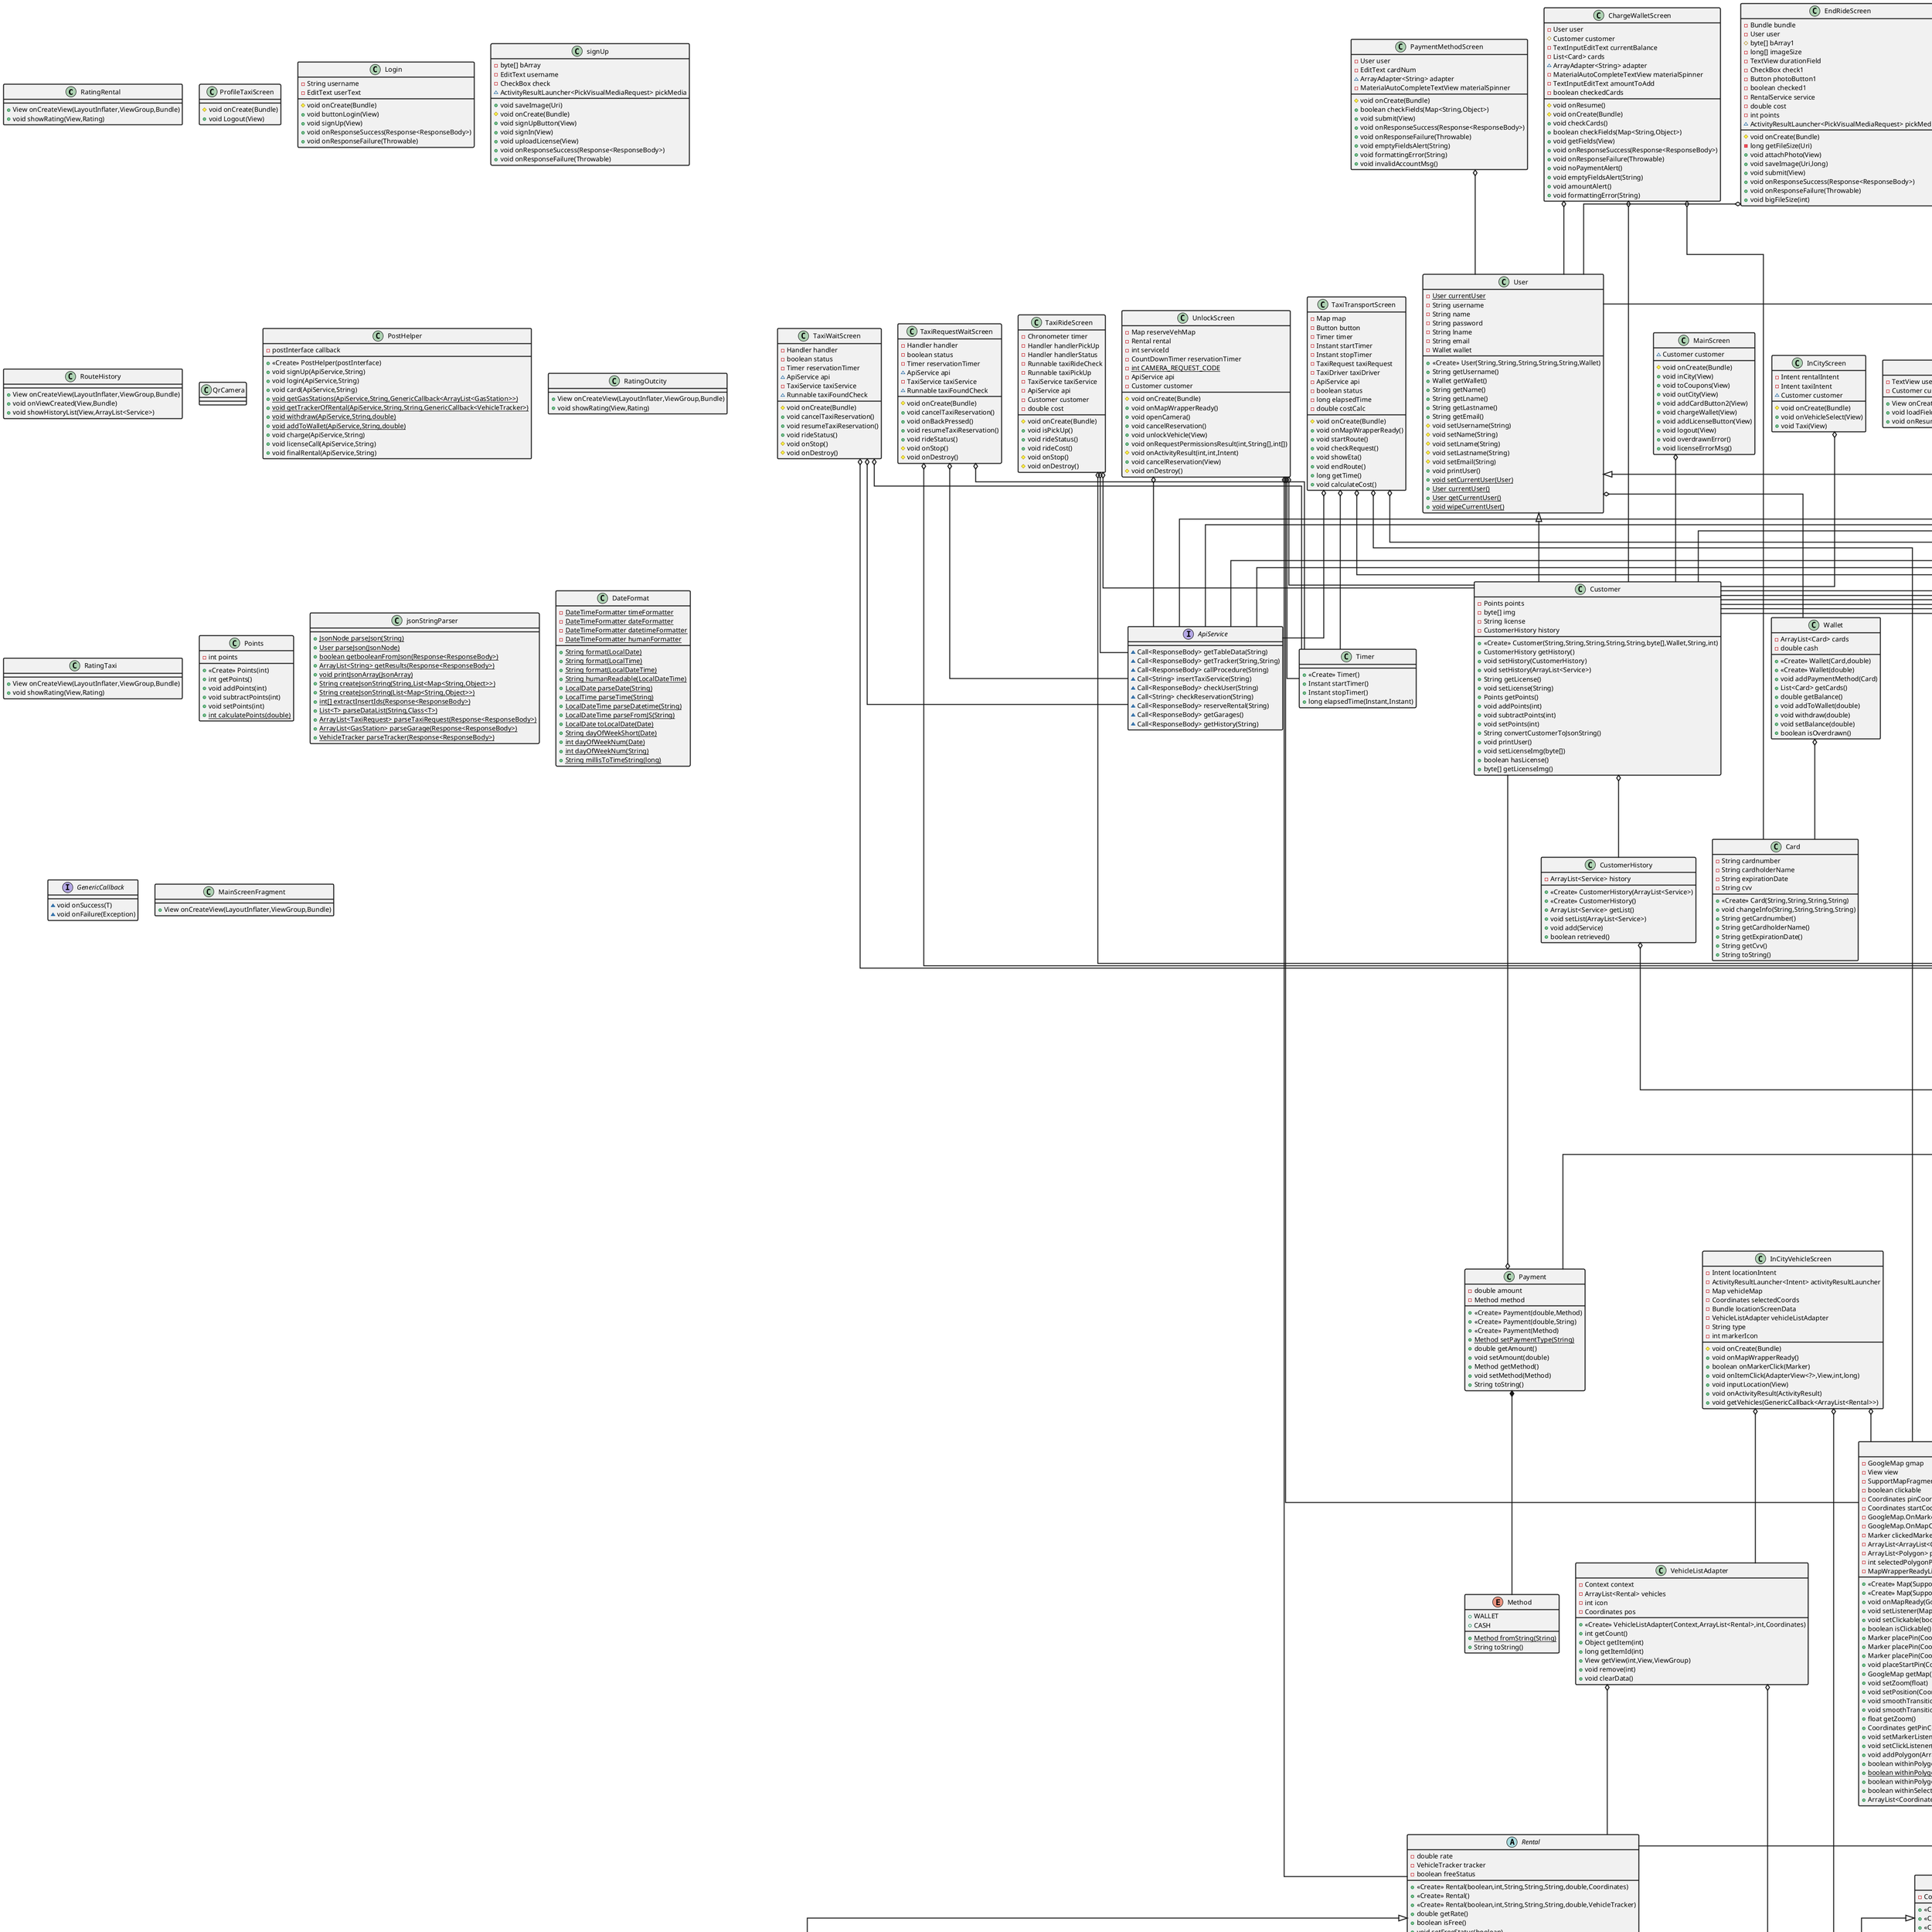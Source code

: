 @startuml

skinparam linetype ortho
skinparam class {
    ArrowThickness 2
    BorderThickness 2
}


class RatingRental {
+ View onCreateView(LayoutInflater,ViewGroup,Bundle)
+ void showRating(View,Rating)
}

class TaxiWaitScreen {
- Handler handler
- boolean status
- Timer reservationTimer
~ ApiService api
- TaxiService taxiService
~ Runnable taxiFoundCheck
# void onCreate(Bundle)
+ void cancelTaxiReservation()
+ void resumeTaxiReservation()
+ void rideStatus()
# void onStop()
# void onDestroy()
}


abstract class Transport {
- int id
- String model
- String manufacturer
- String manuf_year
+ <<Create>> Transport(int,String,String,String)
+ <<Create>> Transport()
+ String getModel()
+ String getManufacturer()
+ String getManufYear()
+ int getId()
+ String getTitle()
}


class RatingScreen {
- int servicePos
- Service service
- Customer customer
# void onCreate(Bundle)
+ void submit(View)
+ boolean validateRating(Float,Float,String)
- void saveRating(Float,Float,String)
}

class TaxiTransportScreen {
- Map map
- Button button
- Timer timer
- Instant startTimer
- Instant stopTimer
- TaxiRequest taxiRequest
- TaxiDriver taxiDriver
- ApiService api
- boolean status
- long elapsedTime
- double costCalc
# void onCreate(Bundle)
+ void onMapWrapperReady()
+ void startRoute()
+ void checkRequest()
+ void showEta()
+ void endRoute()
+ long getTime()
+ void calculateCost()
}


class Tracker {
- Coordinates coords
+ <<Create>> Tracker(double,double)
+ <<Create>> Tracker(Coordinates)
+ <<Create>> Tracker(LatLng)
+ void getCoordsFromDatabase()
+ Coordinates getCoords()
+ void setCoords(Coordinates)
}


class GasStation {
- int id
- Coordinates coords
- double gasPrice
+ <<Create>> GasStation(int,Coordinates,double)
+ int getid()
+ Coordinates getCoords()
+ double getGasPrice()
+ double calculateGasPrice(int)
+ String toString()
}


interface ApiService {
~ Call<ResponseBody> getTableData(String)
~ Call<ResponseBody> getTracker(String,String)
~ Call<ResponseBody> callProcedure(String)
~ Call<String> insertTaxiService(String)
~ Call<ResponseBody> checkUser(String)
~ Call<String> checkReservation(String)
~ Call<ResponseBody> reserveRental(String)
~ Call<ResponseBody> getGarages()
~ Call<ResponseBody> getHistory(String)
}

enum RatingType {
+  RENTAL
+  OUTCITY
+  TAXI
}

class MainScreen {
~ Customer customer
# void onCreate(Bundle)
+ void inCity(View)
+ void toCoupons(View)
+ void outCity(View)
+ void addCardButton2(View)
+ void chargeWallet(View)
+ void addLicenseButton(View)
+ void logout(View)
+ void overdrawnError()
+ void licenseErrorMsg()
}


class ProfileTaxiScreen {
# void onCreate(Bundle)
+ void Logout(View)
}

class TaxiRideScreen {
- Chronometer timer
- Handler handlerPickUp
- Handler handlerStatus
- Runnable taxiRideCheck
- Runnable taxiPickUp
- TaxiService taxiService
- ApiService api
- Customer customer
- double cost
# void onCreate(Bundle)
+ void isPickUp()
+ void rideStatus()
+ void rideCost()
# void onStop()
# void onDestroy()
}


class OutCityCar {
+ <<Create>> OutCityCar(String,double,int,int,String,String,String)
+ <<Create>> OutCityCar(JsonNode)
}

class InCityVehicleScreen {
- Intent locationIntent
- ActivityResultLauncher<Intent> activityResultLauncher
- Map vehicleMap
- Coordinates selectedCoords
- Bundle locationScreenData
- VehicleListAdapter vehicleListAdapter
- String type
- int markerIcon
# void onCreate(Bundle)
+ void onMapWrapperReady()
+ boolean onMarkerClick(Marker)
+ void onItemClick(AdapterView<?>,View,int,long)
+ void inputLocation(View)
+ void onActivityResult(ActivityResult)
+ void getVehicles(GenericCallback<ArrayList<Rental>>)
}


class ElectricScooter {
+ <<Create>> ElectricScooter(boolean,int,String,String,String,double,Coordinates)
+ <<Create>> ElectricScooter()
+ <<Create>> ElectricScooter(JsonNode)
+ boolean requiresLicense()
+ boolean validLicense(String)
+ String toString()
}

class Coupon {
- int id
- String name
- int points
- double money
- LocalDateTime expirationDate
- int supply
+ <<Create>> Coupon(int,String,int,double,LocalDateTime,int)
+ <<Create>> Coupon(JsonNode)
+ int getId()
+ String getName()
+ int getPoints()
+ double getMoney()
+ LocalDateTime getExpirationDate()
+ int getSupply()
+ String toString()
+ void updateSupply(int)
+ void updateSupply()
+ boolean limited()
+ boolean hasExpired()
}


class Taxi {
- String licence_plate
- Coordinates coords
+ <<Create>> Taxi(int,String,String,String,String,double,double)
+ <<Create>> Taxi(int,String,String,String,String,Coordinates)
+ <<Create>> Taxi(int,String,String,String,String)
+ <<Create>> Taxi(JsonNode)
+ String getLicence_plate()
+ void setLicence_plate(String)
+ Coordinates getCoords()
+ void setCoords(Coordinates)
+ void gpsLocation()
}


class LicenseScreen {
- ImageView image
# byte[] bArray
- User user
- Customer customer
- TextView text
- long fileSize
- String fileExtension
~ ActivityResultLauncher<PickVisualMediaRequest> pickMedia
# void onCreate(Bundle)
+ void saveImage(Uri)
+ void showImage(byte[])
+ void attachPhoto(View)
+ void onSubmit(View)
+ void onResponseSuccess(Response<ResponseBody>)
+ void onResponseFailure(Throwable)
- long getFileSize(Uri)
- String getFileExtension(Uri)
- String getPathFromUri(Uri)
- boolean isImageExtension(String)
}


class TaxiRequest {
- int id
- Coordinates pickupLocation
- Coordinates destination
- Payment.Method payment
- LocalDateTime assignmentTime
- LocalDateTime pickupTime
+ <<Create>> TaxiRequest(Coordinates,Coordinates,Payment.Method)
+ <<Create>> TaxiRequest(int,Coordinates,Coordinates,Payment.Method)
+ <<Create>> TaxiRequest(JsonNode,Payment.Method)
+ Payment.Method getPaymentMethod()
+ void setPaymentMethod(Payment.Method)
+ int getId()
+ void setId(int)
+ Coordinates getPickupLocation()
+ Coordinates getDestination()
+ LocalDateTime getAssignmentTime()
+ LocalDateTime getPickupTime()
+ void setAssignmentTime(LocalDateTime)
+ void setPickupTime(LocalDateTime)
+ String toString()
+ String calculateEta(Coordinates)
}


class CityCar {
- String license_plate
+ <<Create>> CityCar(String,boolean,int,String,String,String,double,Coordinates,PositiveInteger)
+ <<Create>> CityCar()
+ <<Create>> CityCar(JsonNode)
+ boolean requiresLicense()
+ boolean validLicense(String)
+ String getLicensePlate()
+ String toString()
}

class OfferScreen {
~ Customer customer
~ TextView balanceField
~ OfferListAdapter adapter
~ ArrayList<Coupon> data
# void onCreate(Bundle)
+ void updateFields()
+ void onClick(View)
- void redeem(Coupon)
+ void noOffersMsg()
+ void insufficientPointsMsg()
+ void expiredMsg()
+ void outOfStockMsg()
}

class GarageListAdapter {
- Context context
- ArrayList<Garage> garages
- int icon
+ <<Create>> GarageListAdapter(Context,ArrayList<Garage>)
+ int getCount()
+ Object getItem(int)
+ long getItemId(int)
+ View getView(int,View,ViewGroup)
}

class Bicycle {
+ <<Create>> Bicycle(boolean,int,String,String,String,double,Coordinates)
+ <<Create>> Bicycle()
+ <<Create>> Bicycle(JsonNode)
+ boolean requiresLicense()
+ boolean validLicense(String)
+ String toString()
}

class TaxiService {
- TaxiRequest request
+ <<Create>> TaxiService(int,LocalDateTime,Payment,Rating,int,Transport,TaxiRequest)
+ <<Create>> TaxiService(int,Payment)
+ <<Create>> TaxiService(JsonNode)
+ TaxiRequest getRequest()
}


class Location {
- String address
+ <<Create>> Location(double,double,String)
+ <<Create>> Location(Coordinates,String)
+ String getAddress()
}

abstract class Rental {
- double rate
- VehicleTracker tracker
- boolean freeStatus
+ <<Create>> Rental(boolean,int,String,String,String,double,Coordinates)
+ <<Create>> Rental()
+ <<Create>> Rental(boolean,int,String,String,String,double,VehicleTracker)
+ double getRate()
+ boolean isFree()
+ void setFreeStatus(boolean)
+ VehicleTracker getTracker()
+ {abstract}boolean requiresLicense()
+ {abstract}boolean validLicense(String)
+ {abstract}String toString()
+ boolean acceptsGas()
+ double calculateCharge(double)
+ void setTracker(VehicleTracker)
}

class User {
- {static} User currentUser
- String username
- String name
- String password
- String lname
- String email
- Wallet wallet
+ <<Create>> User(String,String,String,String,String,Wallet)
+ String getUsername()
+ Wallet getWallet()
+ String getName()
+ String getLname()
+ String getLastname()
+ String getEmail()
# void setUsername(String)
# void setName(String)
# void setLname(String)
# void setLastname(String)
# void setEmail(String)
+ void printUser()
+ {static} void setCurrentUser(User)
+ {static} User currentUser()
+ {static} User getCurrentUser()
+ {static} void wipeCurrentUser()
}

class Login {
- String username
- EditText userText
# void onCreate(Bundle)
+ void buttonLogin(View)
+ void signUp(View)
+ void onResponseSuccess(Response<ResponseBody>)
+ void onResponseFailure(Throwable)
}

class Payment {
- double amount
- Method method
+ <<Create>> Payment(double,Method)
+ <<Create>> Payment(double,String)
+ <<Create>> Payment(Method)
+ {static} Method setPaymentType(String)
+ double getAmount()
+ void setAmount(double)
+ Method getMethod()
+ void setMethod(Method)
+ String toString()
}


enum Method {
+  WALLET
+  CASH
+ {static} Method fromString(String)
+ String toString()
}


class UnlockScreen {
- Map reserveVehMap
- Rental rental
- int serviceId
- CountDownTimer reservationTimer
- {static} int CAMERA_REQUEST_CODE
- ApiService api
- Customer customer
# void onCreate(Bundle)
+ void onMapWrapperReady()
+ void openCamera()
+ void cancelReservation()
+ void unlockVehicle(View)
+ void onRequestPermissionsResult(int,String[],int[])
# void onActivityResult(int,int,Intent)
+ void cancelReservation(View)
# void onDestroy()
}


abstract class Service {
- int id
- LocalDateTime creationDate
- Payment payment
- Rating rating
- Transport transport
- int earnedPoints
+ <<Create>> Service(int,LocalDateTime,Payment,Rating,int,Transport)
+ <<Create>> Service(int,Payment)
+ Rating rate(Float,Float,String)
+ Rating getRating()
+ Transport getTransport()
+ LocalDateTime getCreationDate()
+ int getId()
+ Payment getPayment()
+ void addPoints(int)
+ int getPoints()
+ Payment.Method getPaymentMethod()
+ String toString()
+ void setPayment(Payment)
}


class GarageReservationForm {
- OutCityTransport vehicle
- Garage garage
- Date selectedDate
- int hours
- int minutes
- int daysToRent
~ Customer customer
# void onCreate(Bundle)
+ void onDatetimeClick(View)
+ void onCancel(View)
+ void onSubmit(View)
+ void onClose(View)
+ void invalidFormMsg(String,String)
+ void noMoneyMsg()
}


class TaxiRequestsScreen {
- RecyclerView requestView
- TaxiRequestAdapter requestAdapter
- TaxiDriver taxiDriver
~ ApiService api
# void onCreate(Bundle)
+ void taxiRequestSelect()
+ void taxiRequestSelect(View)
}


class Map {
- GoogleMap gmap
- View view
- SupportMapFragment mapFragment
- boolean clickable
- Coordinates pinCoords
- Coordinates startCoords
- GoogleMap.OnMarkerClickListener markerListener
- GoogleMap.OnMapClickListener clickListener
- Marker clickedMarker
- ArrayList<ArrayList<Coordinates>> polygonCoords
- ArrayList<Polygon> polygons
- int selectedPolygonPos
- MapWrapperReadyListener listener
+ <<Create>> Map(SupportMapFragment,Context)
+ <<Create>> Map(SupportMapFragment,Context,MapWrapperReadyListener)
+ void onMapReady(GoogleMap)
+ void setListener(MapWrapperReadyListener)
+ void setClickable(boolean)
+ boolean isClickable()
+ Marker placePin(Coordinates,boolean)
+ Marker placePin(Coordinates,boolean,int)
+ Marker placePin(Coordinates,boolean,int,boolean)
+ void placeStartPin(Coordinates,boolean,int)
+ GoogleMap getMap()
+ void setZoom(float)
+ void setPosition(Coordinates)
+ void smoothTransition(Coordinates)
+ void smoothTransition(Coordinates,float)
+ float getZoom()
+ Coordinates getPinCoords()
+ void setMarkerListener(GoogleMap.OnMarkerClickListener)
+ void setClickListener(GoogleMap.OnMapClickListener)
+ void addPolygon(ArrayList<Coordinates>)
+ boolean withinPolygon(Coordinates)
+ {static} boolean withinPolygon(Coordinates,ArrayList<Coordinates>)
+ boolean withinPolygon()
+ boolean withinSelectedPolygon()
+ ArrayList<Coordinates> getSelectedPolygonCoords()
}

class Timer {
+ <<Create>> Timer()
+ Instant startTimer()
+ Instant stopTimer()
+ long elapsedTime(Instant,Instant)
}

class signUp {
- byte[] bArray
- EditText username
- CheckBox check
~ ActivityResultLauncher<PickVisualMediaRequest> pickMedia
+ void saveImage(Uri)
# void onCreate(Bundle)
+ void signUpButton(View)
+ void signIn(View)
+ void uploadLicense(View)
+ void onResponseSuccess(Response<ResponseBody>)
+ void onResponseFailure(Throwable)
}


abstract class OutCityTransport {
- String licensePlate
- int seats
- double rate
+ <<Create>> OutCityTransport(String,double,int,int,String,String,String)
+ String getLicensePlate()
+ int getSeats()
+ double getRate()
}




class Motorcycle {
- String license_plate
+ <<Create>> Motorcycle(String,boolean,int,String,String,String,double,Coordinates,PositiveInteger)
+ <<Create>> Motorcycle()
+ <<Create>> Motorcycle(JsonNode)
+ boolean requiresLicense()
+ boolean validLicense(String)
+ String getLicensePlate()
+ String toString()
}


class Wallet {
- ArrayList<Card> cards
- double cash
+ <<Create>> Wallet(Card,double)
+ <<Create>> Wallet(double)
+ void addPaymentMethod(Card)
+ List<Card> getCards()
+ double getBalance()
+ void addToWallet(double)
+ void withdraw(double)
+ void setBalance(double)
+ boolean isOverdrawn()
}


class RouteHistory {
+ View onCreateView(LayoutInflater,ViewGroup,Bundle)
+ void onViewCreated(View,Bundle)
+ void showHistoryList(View,ArrayList<Service>)
}

class MainScreenTaxi {
~ TaxiDriver taxiDriver
# void onCreate(Bundle)
+ void taxiRequests(View)
+ void profile(View)
}


class VehicleTracker {
- double distanceTraveled
- boolean isStopped
+ <<Create>> VehicleTracker(Coordinates,double)
+ <<Create>> VehicleTracker(Coordinates)
+ <<Create>> VehicleTracker(Coordinates,double,boolean)
+ double getDistanceTraveled()
+ boolean isStopped()
+ int calculatePoints()
}


class InCityScreen {
- Intent rentalIntent
- Intent taxiIntent
~ Customer customer
# void onCreate(Bundle)
+ void onVehicleSelect(View)
+ void Taxi(View)
}


class QrCamera {
}
class SpecializedTracker {
~ PositiveInteger gas
+ <<Create>> SpecializedTracker(Coordinates,PositiveInteger)
+ <<Create>> SpecializedTracker(Coordinates,double,boolean,PositiveInteger)
+ PositiveInteger getGas()
}


class GarageInfoScreen {
- ArrayList<OutCityTransport> vehicles
- Garage selectedGarage
# void onCreate(Bundle)
+ void back(View)
+ void onItemClick(AdapterView<?>,View,int,long)
}


class OutCityVehicleListAdapter {
- Context context
- ArrayList<OutCityTransport> vehicles
+ <<Create>> OutCityVehicleListAdapter(Context,ArrayList<OutCityTransport>)
+ int getCount()
+ Object getItem(int)
+ long getItemId(int)
+ View getView(int,View,ViewGroup)
+ View emptyRow(ViewGroup)
}


class TaxiDriver {
- boolean free_status
- Taxi taxi
+ <<Create>> TaxiDriver(String,String,String,String,String,Wallet,boolean,Taxi)
+ Taxi getTaxi()
+ boolean isFreeStatus()
+ void printUser()
}


abstract class InCityTransport {
+ <<Create>> InCityTransport(int,String,String,String)
+ <<Create>> InCityTransport()
}

class PaymentMethodScreen {
- User user
- EditText cardNum
~ ArrayAdapter<String> adapter
- MaterialAutoCompleteTextView materialSpinner
# void onCreate(Bundle)
+ boolean checkFields(Map<String,Object>)
+ void submit(View)
+ void onResponseSuccess(Response<ResponseBody>)
+ void onResponseFailure(Throwable)
+ void emptyFieldsAlert(String)
+ void formattingError(String)
+ void invalidAccountMsg()
}


class PostHelper {
- postInterface callback
+ <<Create>> PostHelper(postInterface)
+ void signUp(ApiService,String)
+ void login(ApiService,String)
+ void card(ApiService,String)
+ {static} void getGasStations(ApiService,String,GenericCallback<ArrayList<GasStation>>)
+ {static} void getTrackerOfRental(ApiService,String,String,GenericCallback<VehicleTracker>)
+ {static} void withdraw(ApiService,String,double)
+ {static} void addToWallet(ApiService,String,double)
+ void charge(ApiService,String)
+ void licenseCall(ApiService,String)
+ void finalRental(ApiService,String)
}


class Refill {
- LocalDateTime date
- GasStation gasStation
- PositiveInteger startGas
- PositiveInteger endGas
- boolean completed
+ <<Create>> Refill(LocalDateTime,GasStation,PositiveInteger,PositiveInteger)
+ <<Create>> Refill(LocalDateTime,GasStation,PositiveInteger,PositiveInteger,boolean)
+ LocalDateTime getDate()
+ GasStation getGasStation()
+ PositiveInteger getStartGas()
+ PositiveInteger getEndGas()
+ boolean isCompleted()
+ void setCompleted(boolean)
+ int calculatePoints(Service)
+ boolean getSuccess()
}


class TaxiRequestAdapter {
- List<TaxiRequest> taxiRequests
- Context context
- ApiService api
- TaxiDriver taxiDriver
- TaxiRequest taxiRequest
+ <<Create>> TaxiRequestAdapter(List<TaxiRequest>,Context,TaxiDriver)
+ RequestView onCreateViewHolder(ViewGroup,int)
+ void onBindViewHolder(RequestView,int)
+ void checkRequest()
+ void acceptRequest()
+ void clearData()
+ int getItemCount()
}


class TaxiRequestAdapter$RequestView {
~ TextView number
~ TextView start
~ TextView end
~ Button accept
+ <<Create>> RequestView(View)
}


class RentalService {
- Refill refill
+ <<Create>> RentalService(int,LocalDateTime,Payment,Rating,int,Transport)
+ <<Create>> RentalService(JsonNode)
+ {static} Rental makeRental(JsonNode)
+ void setRefill(Refill)
+ Refill getRefill()
}


class LocationScreen {
- Map map
- Bundle data
# void onCreate(Bundle)
- void taxiScreenCheck()
+ void confirmLocation(View)
+ void onMapWrapperReady()
}


class RatingOutcity {
+ View onCreateView(LayoutInflater,ViewGroup,Bundle)
+ void showRating(View,Rating)
}

class ChargeWalletScreen {
- User user
# Customer customer
- TextInputEditText currentBalance
- List<Card> cards
~ ArrayAdapter<String> adapter
- MaterialAutoCompleteTextView materialSpinner
- TextInputEditText amountToAdd
- boolean checkedCards
# void onResume()
# void onCreate(Bundle)
+ void checkCards()
+ boolean checkFields(Map<String,Object>)
+ void getFields(View)
+ void onResponseSuccess(Response<ResponseBody>)
+ void onResponseFailure(Throwable)
+ void noPaymentAlert()
+ void emptyFieldsAlert(String)
+ void amountAlert()
+ void formattingError(String)
}


class RatingTaxi {
+ View onCreateView(LayoutInflater,ViewGroup,Bundle)
+ void showRating(View,Rating)
}

class Points {
- int points
+ <<Create>> Points(int)
+ int getPoints()
+ void addPoints(int)
+ void subtractPoints(int)
+ void setPoints(int)
+ {static} int calculatePoints(double)
}


class jsonStringParser {
+ {static} JsonNode parseJson(String)
+ {static} User parseJson(JsonNode)
+ {static} boolean getbooleanFromJson(Response<ResponseBody>)
+ {static} ArrayList<String> getResults(Response<ResponseBody>)
+ {static} void printJsonArray(JsonArray)
+ {static} String createJsonString(String,List<Map<String,Object>>)
+ {static} String createJsonString(List<Map<String,Object>>)
+ {static} int[] extractInsertIds(Response<ResponseBody>)
+ {static} List<T> parseDataList(String,Class<T>)
+ {static} ArrayList<TaxiRequest> parseTaxiRequest(Response<ResponseBody>)
+ {static} ArrayList<GasStation> parseGarage(Response<ResponseBody>)
+ {static} VehicleTracker parseTracker(Response<ResponseBody>)
}

class OutCityScreen {
- RecyclerView recyclerView
- Bundle locationScreenData
- Intent locationIntent
- ActivityResultLauncher<Intent> activityResultLauncher
- ArrayList<Coordinates> polygon
# void onCreate(Bundle)
+ void inputLocation(View)
- void retrieveGarages(GenericCallback<ArrayList<Garage>>)
+ void onActivityResult(ActivityResult)
+ void onItemClick(AdapterView<?>,View,int,long)
+ void noGarageMsg()
}

class Rating {
- Integer vehicleStars
- Integer driverStars
- Integer garageStars
- String comment
- RatingType type
+ <<Create>> Rating(String,int)
+ <<Create>> Rating(String,int,int,RatingType)
+ <<Create>> Rating(JsonNode)
+ {static} Rating makeRating(JsonNode)
+ String getComment()
+ int getVehicleStars()
+ int getGarageStars()
+ int getDriverStars()
+ RatingType getType()
}


class Coordinates {
# double lat
# double lng
+ <<Create>> Coordinates(double,double)
+ <<Create>> Coordinates(Coordinates)
+ <<Create>> Coordinates(LatLng)
+ <<Create>> Coordinates(JsonNode)
+ {static} Coordinates parseCoords(String)
+ double getLat()
+ double getLng()
+ void setLat(double)
+ void setLng(double)
+ String toString()
+ LatLng toLatLng()
+ boolean withinRadius(Coordinates,float)
+ float distance(Coordinates)
+ double estimateTaxiCost(Coordinates)
+ String coordsToJson()
}


class DateFormat {
- {static} DateTimeFormatter timeFormatter
- {static} DateTimeFormatter dateFormatter
- {static} DateTimeFormatter datetimeFormatter
- {static} DateTimeFormatter humanFormatter
+ {static} String format(LocalDate)
+ {static} String format(LocalTime)
+ {static} String format(LocalDateTime)
+ {static} String humanReadable(LocalDateTime)
+ {static} LocalDate parseDate(String)
+ {static} LocalTime parseTime(String)
+ {static} LocalDateTime parseDatetime(String)
+ {static} LocalDateTime parseFromJS(String)
+ {static} LocalDate toLocalDate(Date)
+ {static} String dayOfWeekShort(Date)
+ {static} int dayOfWeekNum(Date)
+ {static} int dayOfWeekNum(String)
+ {static} String millisToTimeString(long)
}


interface GenericCallback {
~ void onSuccess(T)
~ void onFailure(Exception)
}

class OfferListAdapter {
- Context context
- ArrayList<Coupon> dataList
- View.OnClickListener listener
+ <<Create>> OfferListAdapter(Context,ArrayList<Coupon>,View.OnClickListener)
+ <<Create>> OfferListAdapter(Context,Coupon)
+ RecyclerView.ViewHolder onCreateViewHolder(ViewGroup,int)
+ void onBindViewHolder(RecyclerView.ViewHolder,int)
+ int getItemCount()
+ Coupon getItem(int)
+ void remove(int)
}


class OfferListAdapter$MyViewHolder {
- ImageView icon
- TextView nameField
- TextView dateField
- TextView amountField
- TextView pointsField
- TextView supplyField
+ <<Create>> MyViewHolder(View)
}


class EndRideScreen {
- Bundle bundle
- User user
# byte[] bArray1
- long[] imageSize
- TextView durationField
- CheckBox check1
- Button photoButton1
- boolean checked1
- RentalService service
- double cost
- int points
~ ActivityResultLauncher<PickVisualMediaRequest> pickMedia
# void onCreate(Bundle)
- long getFileSize(Uri)
+ void attachPhoto(View)
+ void saveImage(Uri,long)
+ void submit(View)
+ void onResponseSuccess(Response<ResponseBody>)
+ void onResponseFailure(Throwable)
+ void bigFileSize(int)
}


class Garage {
- int id
- String name
- Location location
- String availableHours
- ArrayList<OutCityTransport> vehicles
+ <<Create>> Garage(int,String,Location,String,ArrayList<OutCityTransport>)
+ <<Create>> Garage(int,String,Location,String)
+ <<Create>> Garage(int,String,String,Coordinates,String,ArrayList<OutCityTransport>)
+ <<Create>> Garage(int,String,String,Coordinates,String)
+ int getId()
+ Location getLocation()
+ Coordinates getCoords()
+ String getAddress()
+ String getName()
+ String getAvailableHours()
+ ArrayList<OutCityTransport> getVehicles()
}


class Van {
+ <<Create>> Van(String,double,int,int,String,String,String)
+ <<Create>> Van(JsonNode)
}

class MainScreenFragment {
+ View onCreateView(LayoutInflater,ViewGroup,Bundle)
}

class TransportScreen {
- Map stationMap
- Chronometer timer
- double addNumber
- Marker carMarker
- Refill refill
- int[] disasterCounter
- GasStation nearestGasStation
- ArrayList<GasStation> gasStationList
- Handler handler
- Runnable runnable
- int currentTimerValue
- Customer customer
~ int id
~ Intent intent
~ RentalService service
~ Rental car
~ String trackerType
- boolean hasRefilled
- ApiService api
# void onCreate(Bundle)
+ void enableRefill(boolean)
+ void enableRefillButton(boolean)
+ void onMapWrapperReady()
+ void onMapClick(LatLng)
+ void onRefillStart(View)
+ GasStation findNearestGasStation(Coordinates,ArrayList<GasStation>)
+ void showAlert(String)
+ void onRefillEnd(PopupWindow,SpecializedTracker,GasStation)
- void showRefillInfoPopup(String,String,String,String)
+ void failedRefill(PopupWindow,SpecializedTracker,GasStation)
+ void endRoute(View)
# void onDestroy()
+ void insufficientBalance()
}


class Card {
- String cardnumber
- String cardholderName
- String expirationDate
- String cvv
+ <<Create>> Card(String,String,String,String)
+ void changeInfo(String,String,String,String)
+ String getCardnumber()
+ String getCardholderName()
+ String getExpirationDate()
+ String getCvv()
+ String toString()
}

class CustomerHistory {
- ArrayList<Service> history
+ <<Create>> CustomerHistory(ArrayList<Service>)
+ <<Create>> CustomerHistory()
+ ArrayList<Service> getList()
+ void setList(ArrayList<Service>)
+ void add(Service)
+ boolean retrieved()
}


class Customer {
- Points points
- byte[] img
- String license
- CustomerHistory history
+ <<Create>> Customer(String,String,String,String,String,byte[],Wallet,String,int)
+ CustomerHistory getHistory()
+ void setHistory(CustomerHistory)
+ void setHistory(ArrayList<Service>)
+ String getLicense()
+ void setLicense(String)
+ Points getPoints()
+ void addPoints(int)
+ void subtractPoints(int)
+ void setPoints(int)
+ String convertCustomerToJsonString()
+ void printUser()
+ void setLicenseImg(byte[])
+ boolean hasLicense()
+ byte[] getLicenseImg()
}


class HistoryListAdapter {
- Context context
- ArrayList<Service> dataList
- boolean clickable
- {static} int TAXI
- {static} int RENTAL
- {static} int OUTCITY
+ <<Create>> HistoryListAdapter(Context,ArrayList<Service>)
+ <<Create>> HistoryListAdapter(Context,Service)
+ int getItemViewType(int)
+ RecyclerView.ViewHolder onCreateViewHolder(ViewGroup,int)
+ void onBindViewHolder(RecyclerView.ViewHolder,int)
+ void onClick(View)
+ int getItemCount()
}


class HistoryListAdapter$RentalViewHolder {
- ImageView icon
- TextView titleField
- TextView dateField
- TextView idField
- TextView amountField
+ <<Create>> RentalViewHolder(View)
}


class HistoryListAdapter$OutCityViewHolder {
- ImageView icon
- TextView titleField
- TextView dateField
- TextView idField
- TextView amountField
- TextView garageNameField
- TextView garageIdField
+ <<Create>> OutCityViewHolder(View)
}

class TaxiRequestWaitScreen {
- Handler handler
- boolean status
- Timer reservationTimer
~ ApiService api
- TaxiService taxiService
~ Runnable taxiFoundCheck
# void onCreate(Bundle)
+ void cancelTaxiReservation()
+ void onBackPressed()
+ void resumeTaxiReservation()
+ void rideStatus()
# void onStop()
# void onDestroy()
}


class HistoryListAdapter$TaxiViewHolder {
- ImageView icon
- TextView titleField
- TextView dateField
- TextView idField
- TextView amountField
- TextView fromField
- TextView toField
+ <<Create>> TaxiViewHolder(View)
}


class PositiveInteger {
- int value
+ <<Create>> PositiveInteger(int)
+ int getValue()
+ void setValue(int)
+ int posDiff(PositiveInteger)
}


class OutCityService {
- String garageName
- int garageId
+ <<Create>> OutCityService(String,int,int,LocalDateTime,Payment,Rating,int,Transport)
+ <<Create>> OutCityService(JsonNode)
+ {static} OutCityTransport makeVehicle(JsonNode)
+ String getGarageName()
+ int getGarageId()
}


class TaxiScreen {
- ActivityResultLauncher<Intent> activityResultLauncher
- Bundle destinationScreenData
- Location location
- Coordinates destinationCoord
- float zoom
~ Customer customer
~ double finalCostEstimated
~ ApiService api
# void onCreate(Bundle)
+ void findTaxi(View)
+ void insertDestination(View)
- int paymentCheck()
- void enableTaxiBtn(Boolean)
- boolean checkLocField()
- void gpsLocation()
+ void onActivityResult(ActivityResult)
}

class VehicleListAdapter {
- Context context
- ArrayList<Rental> vehicles
- int icon
- Coordinates pos
+ <<Create>> VehicleListAdapter(Context,ArrayList<Rental>,int,Coordinates)
+ int getCount()
+ Object getItem(int)
+ long getItemId(int)
+ View getView(int,View,ViewGroup)
+ void remove(int)
+ void clearData()
}


class CustomerProfile {
- TextView username
- Customer customer
+ View onCreateView(LayoutInflater,ViewGroup,Bundle)
+ void loadFields()
+ void onResume()
}


OutCityTransport <|-- OutCityCar
Rental <|-- ElectricScooter
InCityTransport <|-- Taxi
Rental <|-- CityCar
Rental <|-- Bicycle
Service <|-- TaxiService
Coordinates <|-- Location
InCityTransport <|-- Rental
Transport <|-- OutCityTransport
Rental <|-- Motorcycle
Tracker <|-- VehicleTracker
VehicleTracker <|-- SpecializedTracker
User <|-- TaxiDriver
Transport <|-- InCityTransport
TaxiRequestAdapter +.. TaxiRequestAdapter$RequestView
Service <|-- RentalService
OfferListAdapter +.. OfferListAdapter$MyViewHolder
OutCityTransport <|-- Van
User <|-- Customer
HistoryListAdapter +.. HistoryListAdapter$RentalViewHolder
HistoryListAdapter +.. HistoryListAdapter$OutCityViewHolder
HistoryListAdapter +.. HistoryListAdapter$TaxiViewHolder
Service <|-- OutCityService
Service o--  Transport
Payment *-- Method
Taxi o-- Coordinates
Garage o-- Location
Garage o-- OutCityTransport
Rental o-- VehicleTracker
TaxiService o--	TaxiRequest
TaxiRequest o--	Coordinates
Refill o--	GasStation
GasStation o--	Coordinates
Service o--	Rating
RentalService o-- Refill
Service o-- Payment
Wallet o-- Card
User o-- Wallet
TaxiDriver o-- Taxi
Payment o-- Customer
GarageReservationForm o-- Garage
GarageReservationForm o-- OutCityTransport
RatingScreen o-down- Service
MainScreen o-- Customer
TaxiRideScreen o-- Customer
TaxiRideScreen o-- TaxiService
TaxiRideScreen o-- ApiService
TaxiRequestsScreen o-- TaxiDriver
OutCityVehicleListAdapter o-- OutCityTransport
ChargeWalletScreen o-- User
InCityScreen o-down- Customer
MainScreenTaxi o-- TaxiDriver
GarageListAdapter o-- Garage
TaxiRequestWaitScreen o-- TaxiService
CustomerHistory o-- Service
VehicleListAdapter o-- Rental
TaxiScreen o-down- Coordinates
Map o-- Coordinates
Rating o-- RatingType
Refill  o-- PositiveInteger
TaxiRequest o-- Payment.Method
SpecializedTracker o-- PositiveInteger
InCityVehicleScreen o-- Coordinates
TaxiScreen o-- Location
UnlockScreen o-- Rental
HistoryListAdapter o-- Service
TaxiRequestAdapter o-- TaxiRequest
VehicleListAdapter o-- Coordinates
Tracker o-- Coordinates
TaxiRequestWaitScreen o-- Timer
UnlockScreen  o-- Timer
UnlockScreen o-- Map
UnlockScreen o-- ApiService
UnlockScreen o-- Customer
GarageInfoScreen o-- Garage
GarageInfoScreen o-- OutCityTransport
TaxiScreen o-- Customer
TaxiScreen o-down- ApiService
ChargeWalletScreen o-- Card
TaxiRequestsScreen o-- TaxiRequestAdapter
TaxiRequestsScreen o-- ApiService
GarageReservationForm o-- Customer
OfferListAdapter o-- Coupon
Customer o-- CustomerHistory
PaymentMethodScreen o-- User
EndRideScreen o-- User
OutCityScreen o-- Coordinates
TaxiRequestWaitScreen o-- ApiService
OfferScreen o-- Customer
OfferScreen o-- OfferListAdapter
OfferScreen o-- Coupon
ChargeWalletScreen o-- Customer
TaxiWaitScreen o-- Timer
TaxiWaitScreen o-- ApiService
TaxiWaitScreen o-- TaxiService
LicenseScreen o-- User
LicenseScreen o-- Customer
LocationScreen o-- Map
TaxiTransportScreen o-- Map
TaxiTransportScreen o-- Timer
TaxiTransportScreen o-- TaxiRequest
TaxiTransportScreen o-- TaxiDriver
TaxiTransportScreen o-- ApiService
CustomerProfile o-- Customer
RatingScreen o-- Customer
TransportScreen o-- Map
TransportScreen o-- Refill
TransportScreen o-- GasStation
TransportScreen o-- Customer
TransportScreen o-- ApiService
TaxiRequestAdapter o-- TaxiDriver
TaxiRequestAdapter o-- ApiService
EndRideScreen o-- RentalService
InCityVehicleScreen o-- Map
InCityVehicleScreen o-- VehicleListAdapter
@enduml